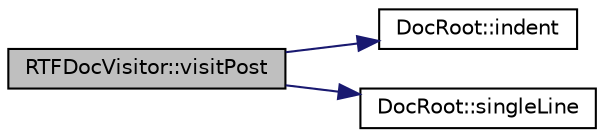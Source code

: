 digraph "RTFDocVisitor::visitPost"
{
 // LATEX_PDF_SIZE
  edge [fontname="Helvetica",fontsize="10",labelfontname="Helvetica",labelfontsize="10"];
  node [fontname="Helvetica",fontsize="10",shape=record];
  rankdir="LR";
  Node1 [label="RTFDocVisitor::visitPost",height=0.2,width=0.4,color="black", fillcolor="grey75", style="filled", fontcolor="black",tooltip=" "];
  Node1 -> Node2 [color="midnightblue",fontsize="10",style="solid",fontname="Helvetica"];
  Node2 [label="DocRoot::indent",height=0.2,width=0.4,color="black", fillcolor="white", style="filled",URL="$classDocRoot.html#a65e7fbdda6784c769c6333adc1fe629c",tooltip=" "];
  Node1 -> Node3 [color="midnightblue",fontsize="10",style="solid",fontname="Helvetica"];
  Node3 [label="DocRoot::singleLine",height=0.2,width=0.4,color="black", fillcolor="white", style="filled",URL="$classDocRoot.html#a32e7c733315cae51633409dfaaf6020f",tooltip=" "];
}
